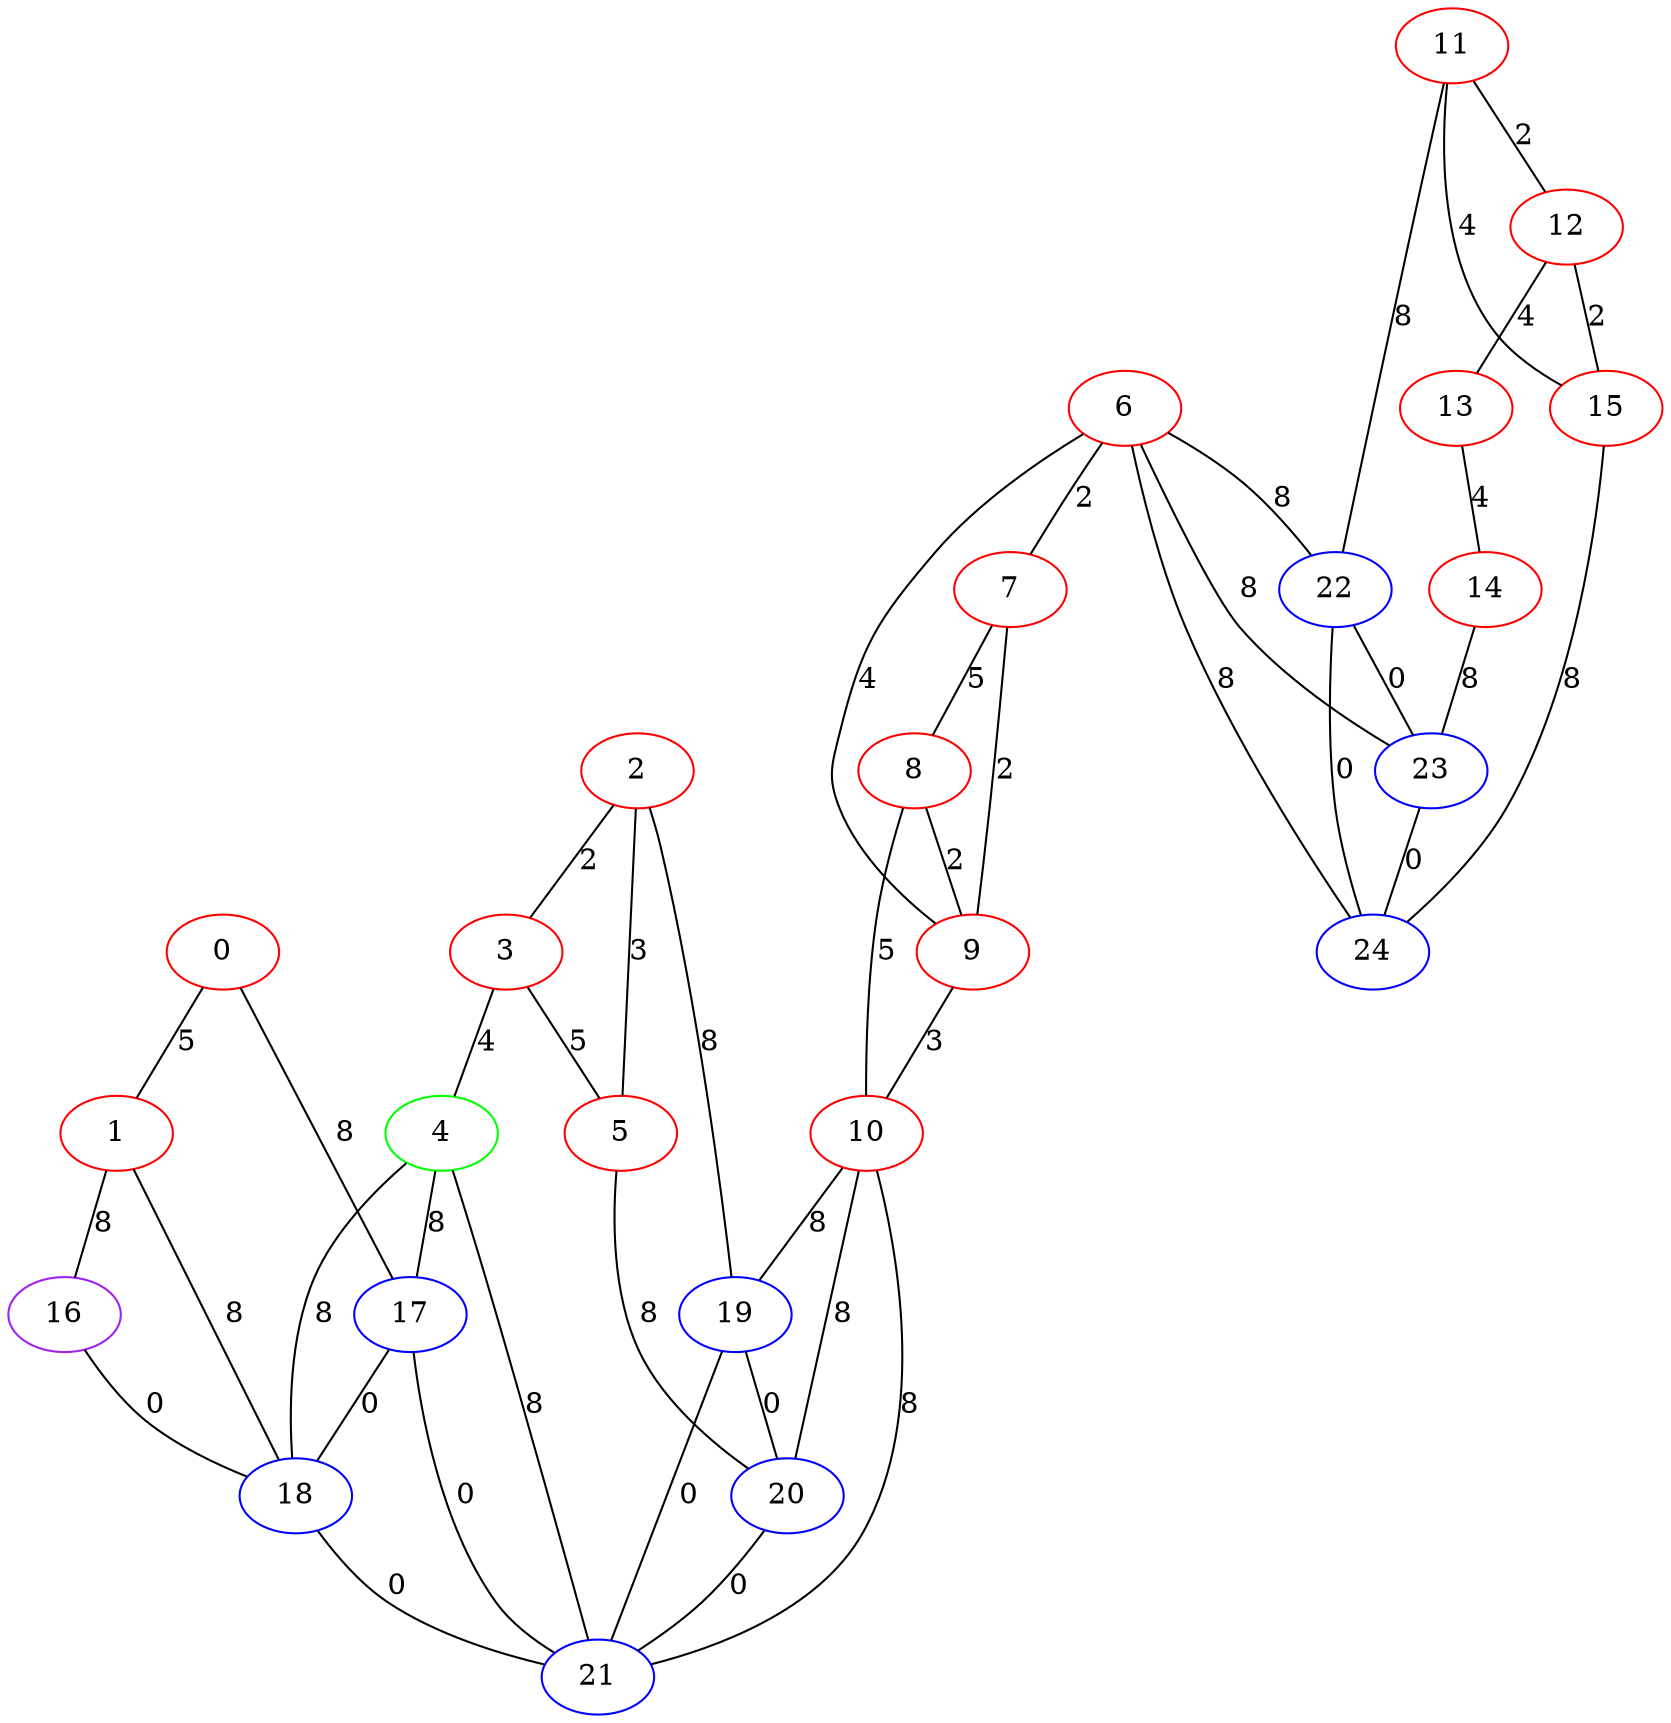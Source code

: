 graph "" {
0 [color=red, weight=1];
1 [color=red, weight=1];
2 [color=red, weight=1];
3 [color=red, weight=1];
4 [color=green, weight=2];
5 [color=red, weight=1];
6 [color=red, weight=1];
7 [color=red, weight=1];
8 [color=red, weight=1];
9 [color=red, weight=1];
10 [color=red, weight=1];
11 [color=red, weight=1];
12 [color=red, weight=1];
13 [color=red, weight=1];
14 [color=red, weight=1];
15 [color=red, weight=1];
16 [color=purple, weight=4];
17 [color=blue, weight=3];
18 [color=blue, weight=3];
19 [color=blue, weight=3];
20 [color=blue, weight=3];
21 [color=blue, weight=3];
22 [color=blue, weight=3];
23 [color=blue, weight=3];
24 [color=blue, weight=3];
0 -- 1  [key=0, label=5];
0 -- 17  [key=0, label=8];
1 -- 16  [key=0, label=8];
1 -- 18  [key=0, label=8];
2 -- 19  [key=0, label=8];
2 -- 3  [key=0, label=2];
2 -- 5  [key=0, label=3];
3 -- 4  [key=0, label=4];
3 -- 5  [key=0, label=5];
4 -- 17  [key=0, label=8];
4 -- 18  [key=0, label=8];
4 -- 21  [key=0, label=8];
5 -- 20  [key=0, label=8];
6 -- 24  [key=0, label=8];
6 -- 9  [key=0, label=4];
6 -- 23  [key=0, label=8];
6 -- 22  [key=0, label=8];
6 -- 7  [key=0, label=2];
7 -- 8  [key=0, label=5];
7 -- 9  [key=0, label=2];
8 -- 9  [key=0, label=2];
8 -- 10  [key=0, label=5];
9 -- 10  [key=0, label=3];
10 -- 19  [key=0, label=8];
10 -- 20  [key=0, label=8];
10 -- 21  [key=0, label=8];
11 -- 12  [key=0, label=2];
11 -- 22  [key=0, label=8];
11 -- 15  [key=0, label=4];
12 -- 13  [key=0, label=4];
12 -- 15  [key=0, label=2];
13 -- 14  [key=0, label=4];
14 -- 23  [key=0, label=8];
15 -- 24  [key=0, label=8];
16 -- 18  [key=0, label=0];
17 -- 18  [key=0, label=0];
17 -- 21  [key=0, label=0];
18 -- 21  [key=0, label=0];
19 -- 20  [key=0, label=0];
19 -- 21  [key=0, label=0];
20 -- 21  [key=0, label=0];
22 -- 24  [key=0, label=0];
22 -- 23  [key=0, label=0];
23 -- 24  [key=0, label=0];
}
